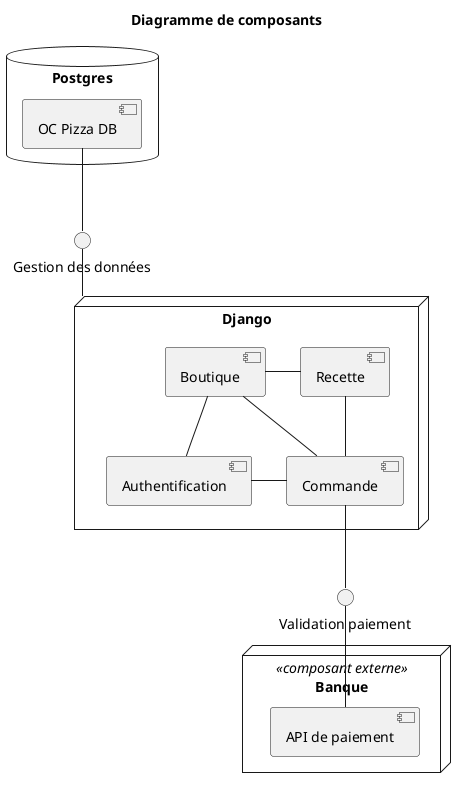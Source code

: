@startuml 08_diagram_component
title Diagramme de composants

node Django {
    [Authentification]
    [Commande]
    [Boutique]
    [Recette]
}
database Postgres {
    [OC Pizza DB]
}

node Banque <<composant externe>> {
    [API de paiement]
}

[Commande] -- () "Validation paiement"
() "Validation paiement" -- [API de paiement]

[OC Pizza DB] -- () "Gestion des données"
() "Gestion des données" -- Django

[Boutique] - [Recette]
[Authentification] - [Commande]
[Boutique] -- [Authentification]
[Recette] -- [Commande]
[Boutique] -- [Commande]

@enduml